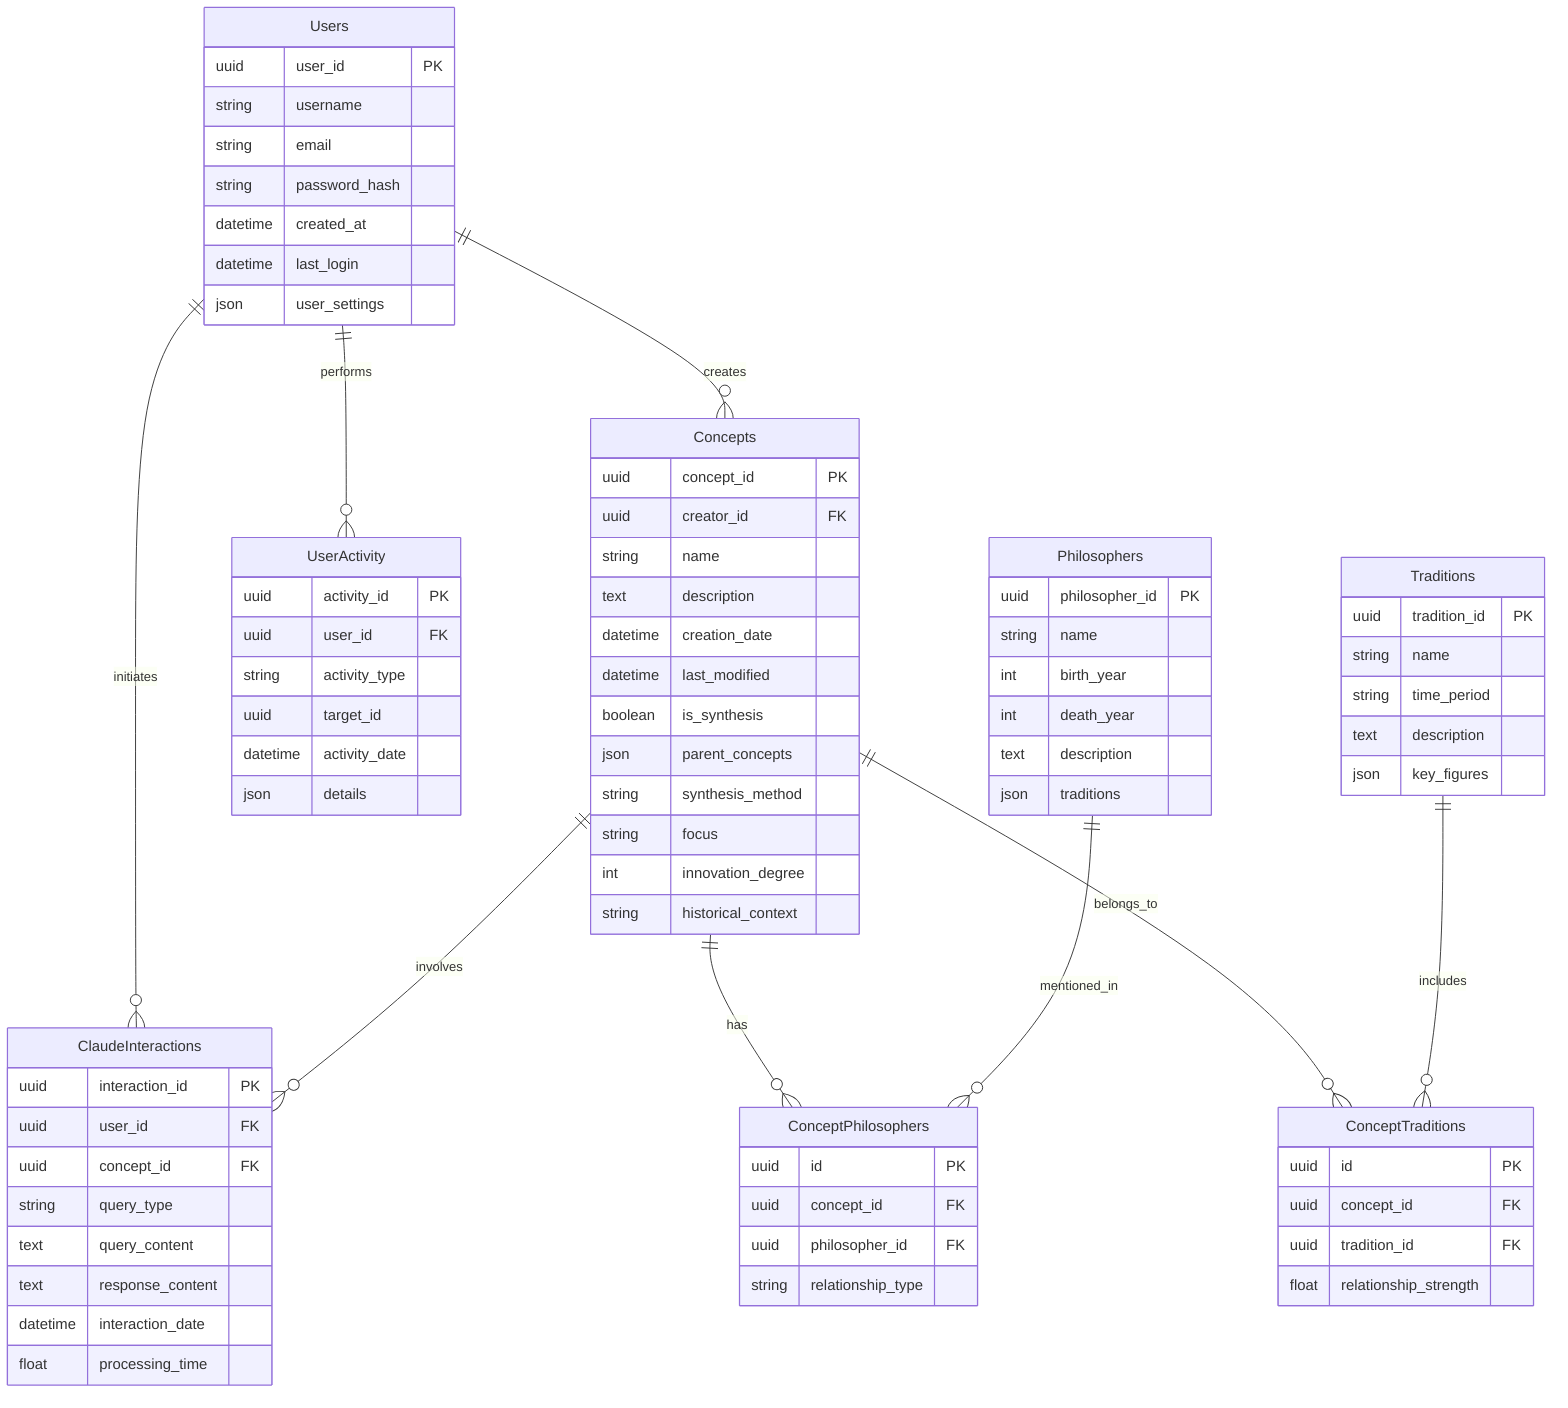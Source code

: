 erDiagram
    Users ||--o{ Concepts : creates
    Users ||--o{ UserActivity : performs
    Users ||--o{ ClaudeInteractions : initiates
    Concepts ||--o{ ClaudeInteractions : involves
    Concepts ||--o{ ConceptPhilosophers : has
    Concepts ||--o{ ConceptTraditions : belongs_to
    Philosophers ||--o{ ConceptPhilosophers : mentioned_in
    Traditions ||--o{ ConceptTraditions : includes
    
    Users {
        uuid user_id PK
        string username
        string email
        string password_hash
        datetime created_at
        datetime last_login
        json user_settings
    }
    
    Concepts {
        uuid concept_id PK
        uuid creator_id FK
        string name
        text description
        datetime creation_date
        datetime last_modified
        boolean is_synthesis
        json parent_concepts
        string synthesis_method
        string focus
        int innovation_degree
        string historical_context
    }
    
    Philosophers {
        uuid philosopher_id PK
        string name
        int birth_year
        int death_year
        text description
        json traditions
    }
    
    Traditions {
        uuid tradition_id PK
        string name
        string time_period
        text description
        json key_figures
    }
    
    ConceptPhilosophers {
        uuid id PK
        uuid concept_id FK
        uuid philosopher_id FK
        string relationship_type
    }
    
    ConceptTraditions {
        uuid id PK
        uuid concept_id FK
        uuid tradition_id FK
        float relationship_strength
    }
    
    UserActivity {
        uuid activity_id PK
        uuid user_id FK
        string activity_type
        uuid target_id
        datetime activity_date
        json details
    }
    
    ClaudeInteractions {
        uuid interaction_id PK
        uuid user_id FK
        uuid concept_id FK
        string query_type
        text query_content
        text response_content
        datetime interaction_date
        float processing_time
    }